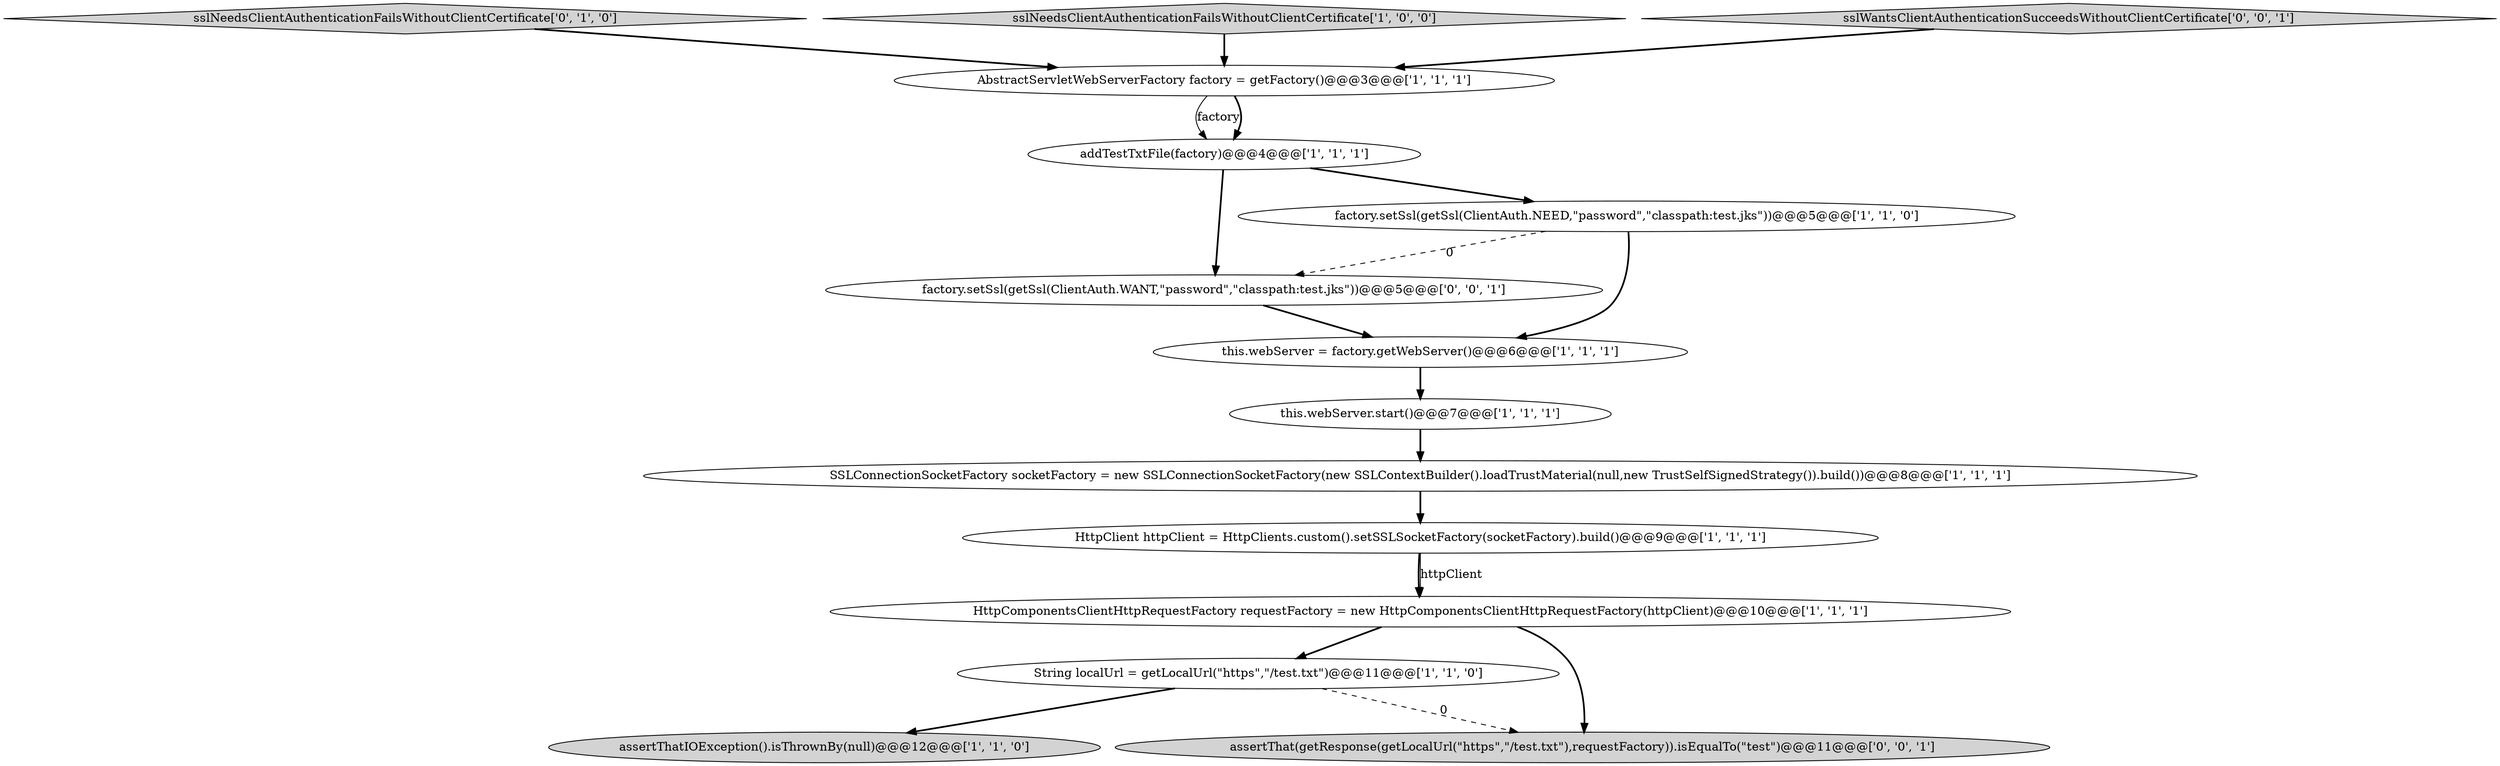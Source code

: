 digraph {
14 [style = filled, label = "factory.setSsl(getSsl(ClientAuth.WANT,\"password\",\"classpath:test.jks\"))@@@5@@@['0', '0', '1']", fillcolor = white, shape = ellipse image = "AAA0AAABBB3BBB"];
0 [style = filled, label = "this.webServer = factory.getWebServer()@@@6@@@['1', '1', '1']", fillcolor = white, shape = ellipse image = "AAA0AAABBB1BBB"];
7 [style = filled, label = "AbstractServletWebServerFactory factory = getFactory()@@@3@@@['1', '1', '1']", fillcolor = white, shape = ellipse image = "AAA0AAABBB1BBB"];
6 [style = filled, label = "addTestTxtFile(factory)@@@4@@@['1', '1', '1']", fillcolor = white, shape = ellipse image = "AAA0AAABBB1BBB"];
8 [style = filled, label = "HttpClient httpClient = HttpClients.custom().setSSLSocketFactory(socketFactory).build()@@@9@@@['1', '1', '1']", fillcolor = white, shape = ellipse image = "AAA0AAABBB1BBB"];
3 [style = filled, label = "String localUrl = getLocalUrl(\"https\",\"/test.txt\")@@@11@@@['1', '1', '0']", fillcolor = white, shape = ellipse image = "AAA0AAABBB1BBB"];
10 [style = filled, label = "factory.setSsl(getSsl(ClientAuth.NEED,\"password\",\"classpath:test.jks\"))@@@5@@@['1', '1', '0']", fillcolor = white, shape = ellipse image = "AAA0AAABBB1BBB"];
11 [style = filled, label = "sslNeedsClientAuthenticationFailsWithoutClientCertificate['0', '1', '0']", fillcolor = lightgray, shape = diamond image = "AAA0AAABBB2BBB"];
5 [style = filled, label = "assertThatIOException().isThrownBy(null)@@@12@@@['1', '1', '0']", fillcolor = lightgray, shape = ellipse image = "AAA0AAABBB1BBB"];
1 [style = filled, label = "this.webServer.start()@@@7@@@['1', '1', '1']", fillcolor = white, shape = ellipse image = "AAA0AAABBB1BBB"];
13 [style = filled, label = "assertThat(getResponse(getLocalUrl(\"https\",\"/test.txt\"),requestFactory)).isEqualTo(\"test\")@@@11@@@['0', '0', '1']", fillcolor = lightgray, shape = ellipse image = "AAA0AAABBB3BBB"];
9 [style = filled, label = "HttpComponentsClientHttpRequestFactory requestFactory = new HttpComponentsClientHttpRequestFactory(httpClient)@@@10@@@['1', '1', '1']", fillcolor = white, shape = ellipse image = "AAA0AAABBB1BBB"];
4 [style = filled, label = "sslNeedsClientAuthenticationFailsWithoutClientCertificate['1', '0', '0']", fillcolor = lightgray, shape = diamond image = "AAA0AAABBB1BBB"];
2 [style = filled, label = "SSLConnectionSocketFactory socketFactory = new SSLConnectionSocketFactory(new SSLContextBuilder().loadTrustMaterial(null,new TrustSelfSignedStrategy()).build())@@@8@@@['1', '1', '1']", fillcolor = white, shape = ellipse image = "AAA0AAABBB1BBB"];
12 [style = filled, label = "sslWantsClientAuthenticationSucceedsWithoutClientCertificate['0', '0', '1']", fillcolor = lightgray, shape = diamond image = "AAA0AAABBB3BBB"];
8->9 [style = bold, label=""];
6->14 [style = bold, label=""];
9->3 [style = bold, label=""];
9->13 [style = bold, label=""];
12->7 [style = bold, label=""];
1->2 [style = bold, label=""];
3->5 [style = bold, label=""];
11->7 [style = bold, label=""];
14->0 [style = bold, label=""];
3->13 [style = dashed, label="0"];
7->6 [style = solid, label="factory"];
0->1 [style = bold, label=""];
10->14 [style = dashed, label="0"];
6->10 [style = bold, label=""];
4->7 [style = bold, label=""];
10->0 [style = bold, label=""];
7->6 [style = bold, label=""];
2->8 [style = bold, label=""];
8->9 [style = solid, label="httpClient"];
}
